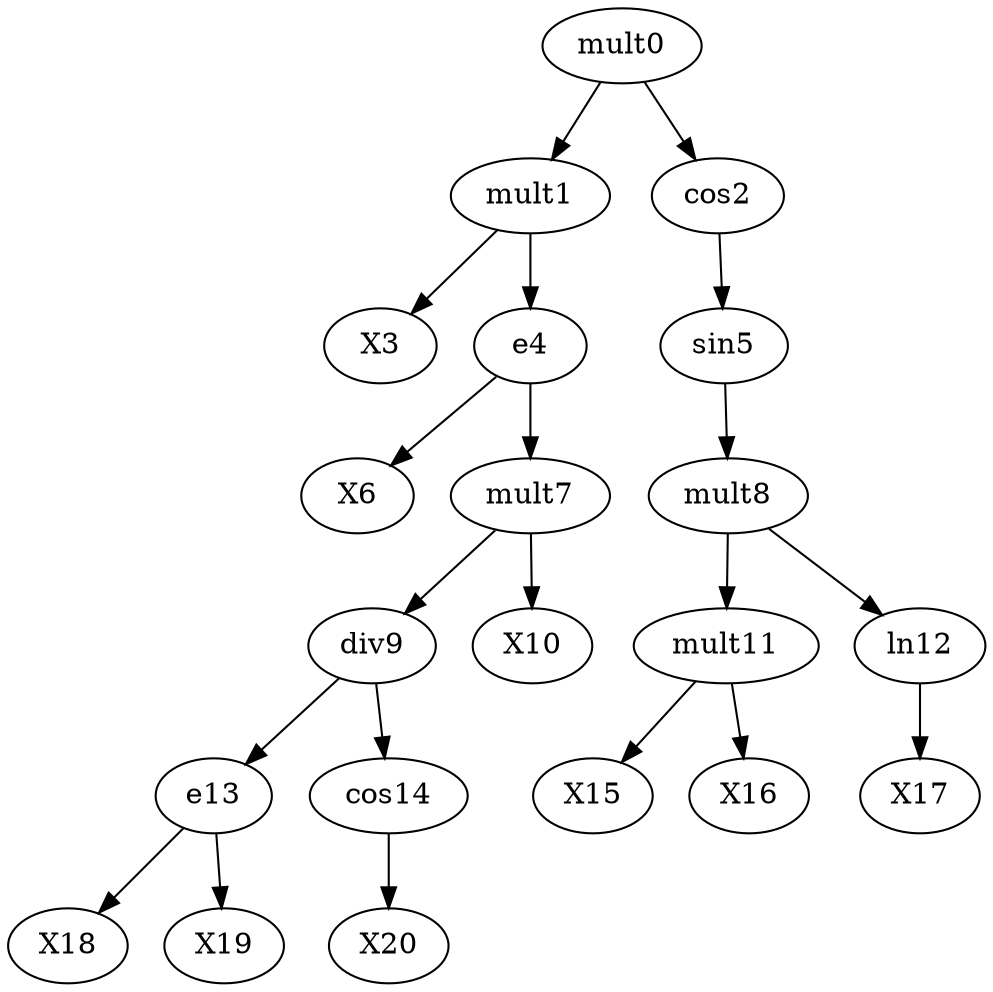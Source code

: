 digraph T {
	mult0 -> mult1;
	mult0 -> cos2;
	mult1 -> X3;
	mult1 -> e4;
	cos2 -> sin5;
	e4 -> X6;
	e4 -> mult7;
	sin5 -> mult8;
	mult7 -> div9;
	mult7 -> X10;
	mult8 -> mult11;
	mult8 -> ln12;
	div9 -> e13;
	div9 -> cos14;
	mult11 -> X15;
	mult11 -> X16;
	ln12 -> X17;
	e13 -> X18;
	e13 -> X19;
	cos14 -> X20;
}
